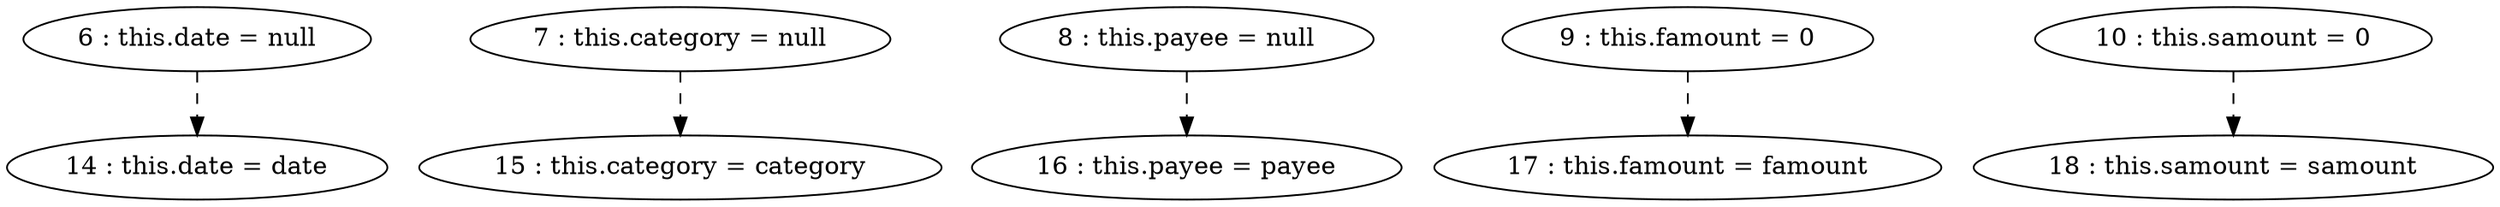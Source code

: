 digraph G {
"6 : this.date = null"
"6 : this.date = null" -> "14 : this.date = date" [style=dashed]
"7 : this.category = null"
"7 : this.category = null" -> "15 : this.category = category" [style=dashed]
"8 : this.payee = null"
"8 : this.payee = null" -> "16 : this.payee = payee" [style=dashed]
"9 : this.famount = 0"
"9 : this.famount = 0" -> "17 : this.famount = famount" [style=dashed]
"10 : this.samount = 0"
"10 : this.samount = 0" -> "18 : this.samount = samount" [style=dashed]
"14 : this.date = date"
"15 : this.category = category"
"16 : this.payee = payee"
"17 : this.famount = famount"
"18 : this.samount = samount"
}